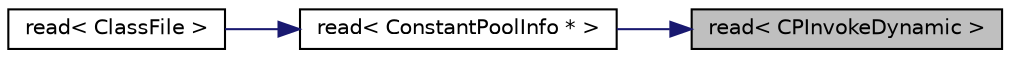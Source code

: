 digraph "read&lt; CPInvokeDynamic &gt;"
{
 // LATEX_PDF_SIZE
  edge [fontname="Helvetica",fontsize="10",labelfontname="Helvetica",labelfontsize="10"];
  node [fontname="Helvetica",fontsize="10",shape=record];
  rankdir="RL";
  Node1 [label="read\< CPInvokeDynamic \>",height=0.2,width=0.4,color="black", fillcolor="grey75", style="filled", fontcolor="black",tooltip=" "];
  Node1 -> Node2 [dir="back",color="midnightblue",fontsize="10",style="solid"];
  Node2 [label="read\< ConstantPoolInfo * \>",height=0.2,width=0.4,color="black", fillcolor="white", style="filled",URL="$_tipos_8cpp.html#a0d11f03c1a484a81df50ffb904327b2d",tooltip=" "];
  Node2 -> Node3 [dir="back",color="midnightblue",fontsize="10",style="solid"];
  Node3 [label="read\< ClassFile \>",height=0.2,width=0.4,color="black", fillcolor="white", style="filled",URL="$_tipos_8cpp.html#abb74f187f1f98c672acfe24d16ab86e1",tooltip=" "];
}
